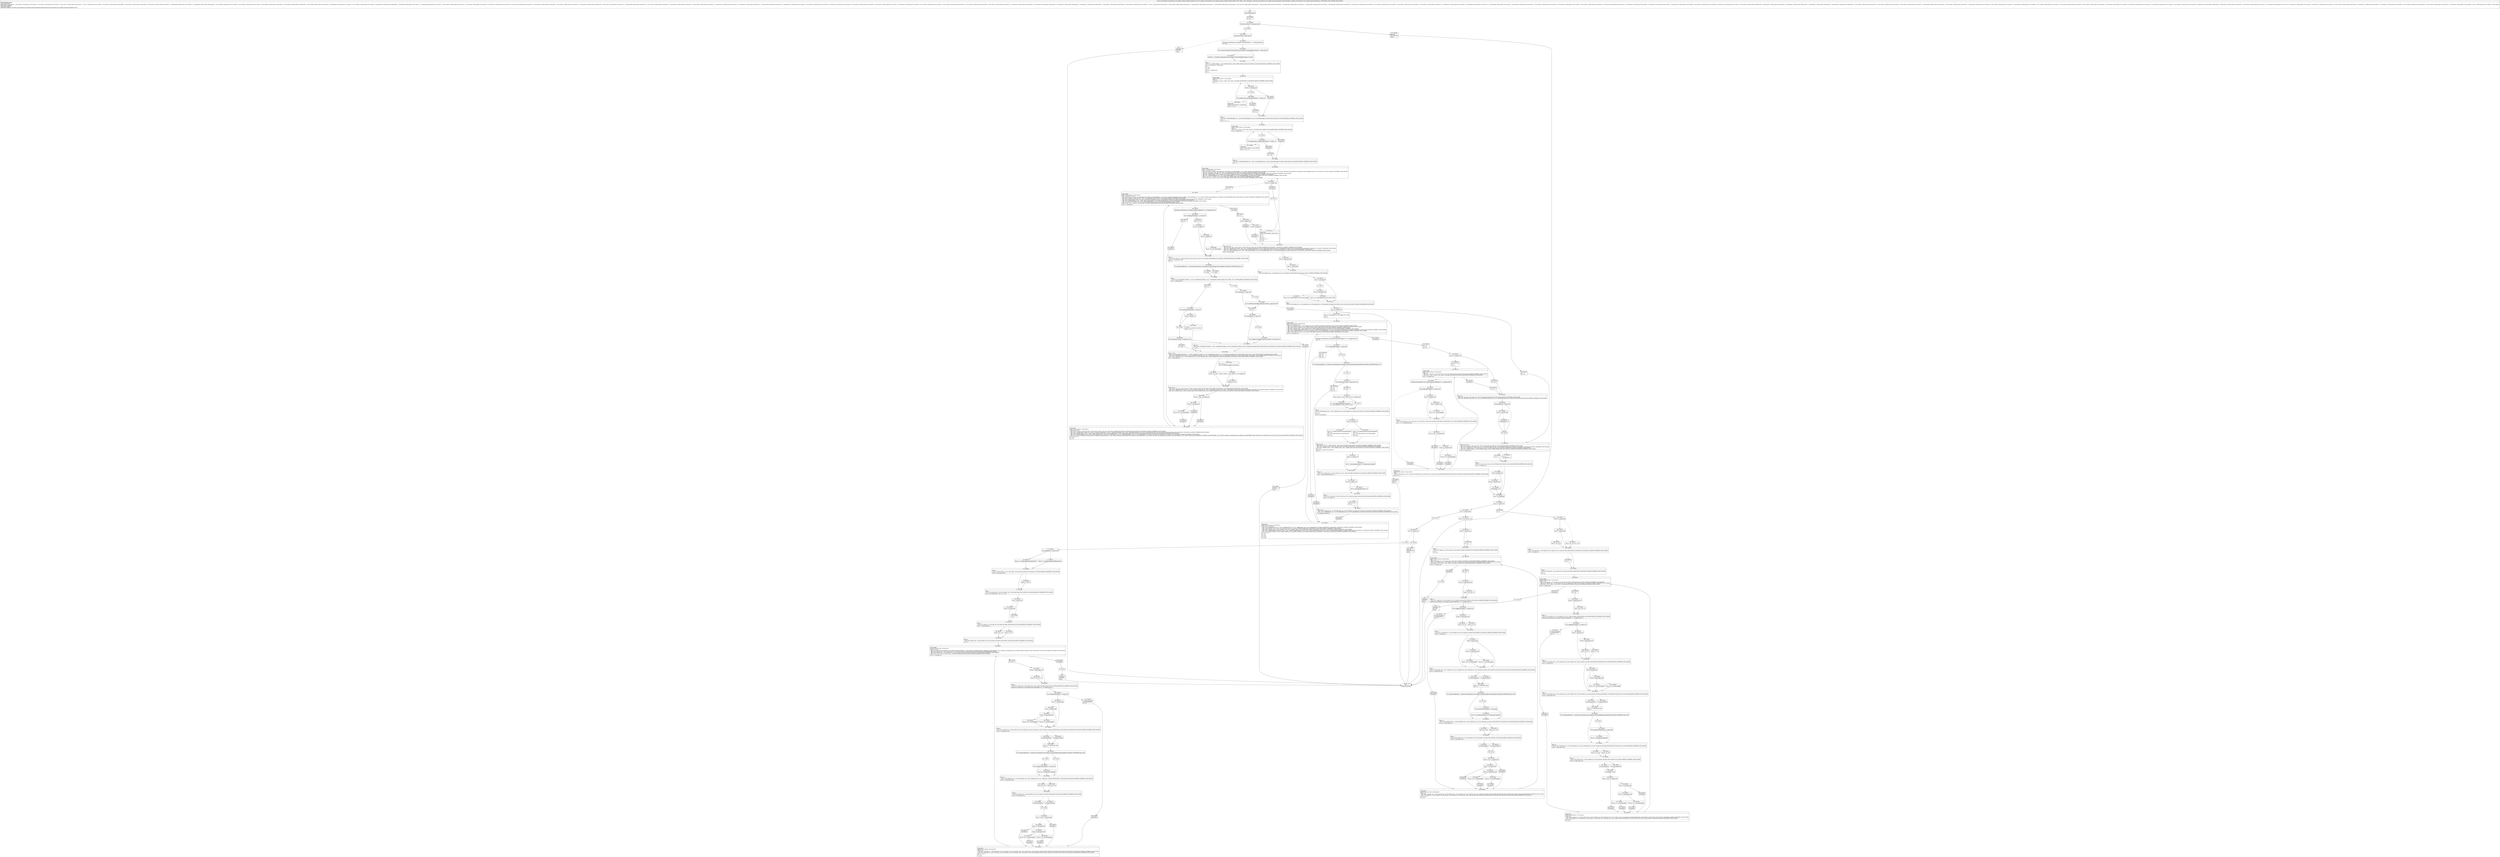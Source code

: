 digraph "CFG forandroidx.constraintlayout.core.widgets.analyzer.ChainRun.update(Landroidx\/constraintlayout\/core\/widgets\/analyzer\/Dependency;)V" {
Node_334 [shape=record,label="{334\:\ ?|MTH_ENTER_BLOCK\l}"];
Node_336 [shape=record,label="{336\:\ 0x0000|r0 = r27\l}"];
Node_337 [shape=record,label="{337\:\ 0x0006|if (r0.start.resolved == false) goto L328\l}"];
Node_338 [shape=record,label="{338\:\ 0x0008}"];
Node_339 [shape=record,label="{339\:\ 0x000c|if (r0.end.resolved != false) goto L5\l}"];
Node_341 [shape=record,label="{341\:\ 0x0010|androidx.constraintlayout.core.widgets.ConstraintWidget r1 = r0.widget.getParent()\lr2 = false\l}"];
Node_342 [shape=record,label="{342\:\ 0x0019|if ((r1 instanceof androidx.constraintlayout.core.widgets.ConstraintWidgetContainer) == false) goto L8\l}"];
Node_343 [shape=record,label="{343\:\ 0x001b|boolean r2 = ((androidx.constraintlayout.core.widgets.ConstraintWidgetContainer) r1).isRtl()\l}"];
Node_344 [shape=record,label="{344\:\ 0x0022|PHI: r2 \l  PHI: (r2v1 'isInRtl' boolean) = (r2v0 'isInRtl' boolean), (r2v56 'isInRtl' boolean) binds: [B:342:0x0019, B:343:0x001b] A[DONT_GENERATE, DONT_INLINE]\l|int r3 = r0.end.value \- r0.start.value\lr4 = 0\lr5 = 0\lr6 = 0.0f\lr7 = 0\lint r8 = r0.widgets.size()\lr9 = \-1\lr10 = 0\l}"];
Node_345 [shape=record,label="{345\:\ 0x0037|LOOP_START\lLOOP:0: B:345:0x0037\-\>B:349:0x004c\lPHI: r10 \l  PHI: (r10v1 'i' int) = (r10v0 'i' int), (r10v5 'i' int) binds: [B:344:0x0022, B:349:0x004c] A[DONT_GENERATE, DONT_INLINE]\l|r11 = 8\l}"];
Node_346 [shape=record,label="{346\:\ 0x0039|if (r10 \>= r8) goto L326\l}"];
Node_347 [shape=record,label="{347\:\ 0x003b}"];
Node_348 [shape=record,label="{348\:\ 0x0049|if (r0.widgets.get(r10).widget.getVisibility() != 8) goto L14\l}"];
Node_349 [shape=record,label="{349\:\ 0x004c|LOOP_END\lLOOP:0: B:345:0x0037\-\>B:349:0x004c\l|int r10 = r10 + 1\l}"];
Node_623 [shape=record,label="{623\:\ 0x004f|SYNTHETIC\l}"];
Node_350 [shape=record,label="{350\:\ 0x004f|r9 = r10\l}"];
Node_351 [shape=record,label="{351\:\ 0x0050|PHI: r9 \l  PHI: (r9v1 'firstVisibleWidget' int) = (r9v0 'firstVisibleWidget' int), (r9v2 'firstVisibleWidget' int) binds: [B:624:0x0050, B:350:0x004f] A[DONT_GENERATE, DONT_INLINE]\l|r10 = \-1\lint r12 = r8 + (\-1)\l}"];
Node_352 [shape=record,label="{352\:\ 0x0053|LOOP_START\lLOOP:1: B:352:0x0053\-\>B:355:0x0066\lPHI: r12 \l  PHI: (r12v1 'i' int) = (r12v0 'i' int), (r12v14 'i' int) binds: [B:351:0x0050, B:355:0x0066] A[DONT_GENERATE, DONT_INLINE]\l|if (r12 \< 0) goto L325\l}"];
Node_353 [shape=record,label="{353\:\ 0x0055}"];
Node_354 [shape=record,label="{354\:\ 0x0063|if (r0.widgets.get(r12).widget.getVisibility() != 8) goto L21\l}"];
Node_355 [shape=record,label="{355\:\ 0x0066|LOOP_END\lLOOP:1: B:352:0x0053\-\>B:355:0x0066\l|int r12 = r12 + (\-1)\l}"];
Node_626 [shape=record,label="{626\:\ 0x0069|SYNTHETIC\l}"];
Node_356 [shape=record,label="{356\:\ 0x0069|r10 = r12\l}"];
Node_357 [shape=record,label="{357\:\ 0x006a|PHI: r10 \l  PHI: (r10v3 'lastVisibleWidget' int) = (r10v2 'lastVisibleWidget' int), (r10v4 'lastVisibleWidget' int) binds: [B:625:0x006a, B:356:0x0069] A[DONT_GENERATE, DONT_INLINE]\l|r12 = 0\l}"];
Node_358 [shape=record,label="{358\:\ 0x006b|LOOP_START\lLOOP:2: B:358:0x006b\-\>B:407:0x0113\lPHI: r1 r4 r5 r6 r7 r11 r12 \l  PHI: (r1v6 'parent' androidx.constraintlayout.core.widgets.ConstraintWidget) = (r1v5 'parent' androidx.constraintlayout.core.widgets.ConstraintWidget), (r1v99 'parent' androidx.constraintlayout.core.widgets.ConstraintWidget) binds: [B:357:0x006a, B:407:0x0113] A[DONT_GENERATE, DONT_INLINE]\l  PHI: (r4v3 'size' int) = (r4v2 'size' int), (r4v27 'size' int) binds: [B:357:0x006a, B:407:0x0113] A[DONT_GENERATE, DONT_INLINE]\l  PHI: (r5v1 'numMatchConstraints' int) = (r5v0 'numMatchConstraints' int), (r5v7 'numMatchConstraints' int) binds: [B:357:0x006a, B:407:0x0113] A[DONT_GENERATE, DONT_INLINE]\l  PHI: (r6v1 'weights' float) = (r6v0 'weights' float), (r6v41 'weights' float) binds: [B:357:0x006a, B:407:0x0113] A[DONT_GENERATE, DONT_INLINE]\l  PHI: (r7v1 'numVisibleWidgets' int) = (r7v0 'numVisibleWidgets' int), (r7v4 'numVisibleWidgets' int) binds: [B:357:0x006a, B:407:0x0113] A[DONT_GENERATE, DONT_INLINE]\l  PHI: (r11v1 int) = (r11v0 int), (r11v33 int) binds: [B:357:0x006a, B:407:0x0113] A[DONT_GENERATE, DONT_INLINE]\l  PHI: (r12v3 'j' int) = (r12v2 'j' int), (r12v13 'j' int) binds: [B:357:0x006a, B:407:0x0113] A[DONT_GENERATE, DONT_INLINE]\l}"];
Node_359 [shape=record,label="{359\:\ 0x006c|if (r12 \>= 2) goto L323\l}"];
Node_360 [shape=record,label="{360\:\ 0x006e|r15 = 0\l}"];
Node_361 [shape=record,label="{361\:\ 0x0072|LOOP_START\lLOOP:3: B:361:0x0072\-\>B:402:0x0104\lPHI: r1 r4 r5 r6 r7 r11 r15 \l  PHI: (r1v98 'parent' androidx.constraintlayout.core.widgets.ConstraintWidget) = (r1v6 'parent' androidx.constraintlayout.core.widgets.ConstraintWidget), (r1v122 'parent' androidx.constraintlayout.core.widgets.ConstraintWidget) binds: [B:360:0x006e, B:402:0x0104] A[DONT_GENERATE, DONT_INLINE]\l  PHI: (r4v26 'size' int) = (r4v3 'size' int), (r4v33 'size' int) binds: [B:360:0x006e, B:402:0x0104] A[DONT_GENERATE, DONT_INLINE]\l  PHI: (r5v6 'numMatchConstraints' int) = (r5v1 'numMatchConstraints' int), (r5v12 'numMatchConstraints' int) binds: [B:360:0x006e, B:402:0x0104] A[DONT_GENERATE, DONT_INLINE]\l  PHI: (r6v40 'weights' float) = (r6v1 'weights' float), (r6v44 'weights' float) binds: [B:360:0x006e, B:402:0x0104] A[DONT_GENERATE, DONT_INLINE]\l  PHI: (r7v3 'numVisibleWidgets' int) = (r7v1 'numVisibleWidgets' int), (r7v6 'numVisibleWidgets' int) binds: [B:360:0x006e, B:402:0x0104] A[DONT_GENERATE, DONT_INLINE]\l  PHI: (r11v32 int) = (r11v1 int), (r11v46 int) binds: [B:360:0x006e, B:402:0x0104] A[DONT_GENERATE, DONT_INLINE]\l  PHI: (r15v25 'i' int) = (r15v24 'i' int), (r15v26 'i' int) binds: [B:360:0x006e, B:402:0x0104] A[DONT_GENERATE, DONT_INLINE]\l|if (r15 \>= r8) goto L75\l}"];
Node_362 [shape=record,label="{362\:\ 0x0074|androidx.constraintlayout.core.widgets.analyzer.WidgetRun r13 = r0.widgets.get(r15)\l}"];
Node_363 [shape=record,label="{363\:\ 0x0082|if (r13.widget.getVisibility() != r11) goto L33\l}"];
Node_364 [shape=record,label="{364\:\ 0x0084|r19 = r1\l}"];
Node_634 [shape=record,label="{634\:\ 0x0104|SYNTHETIC\l}"];
Node_402 [shape=record,label="{402\:\ 0x0104|LOOP_END\lLOOP:3: B:361:0x0072\-\>B:402:0x0104\lPHI: r4 r5 r6 r7 r19 \l  PHI: (r4v33 'size' int) = (r4v30 'size' int), (r4v30 'size' int), (r4v31 'size' int), (r4v26 'size' int) binds: [B:635:0x0104, B:636:0x0104, B:633:0x0104, B:634:0x0104] A[DONT_GENERATE, DONT_INLINE]\l  PHI: (r5v12 'numMatchConstraints' int) = (r5v10 'numMatchConstraints' int), (r5v10 'numMatchConstraints' int), (r5v10 'numMatchConstraints' int), (r5v6 'numMatchConstraints' int) binds: [B:635:0x0104, B:636:0x0104, B:633:0x0104, B:634:0x0104] A[DONT_GENERATE, DONT_INLINE]\l  PHI: (r6v44 'weights' float) = (r6v42 'weights' float), (r6v42 'weights' float), (r6v42 'weights' float), (r6v40 'weights' float) binds: [B:635:0x0104, B:636:0x0104, B:633:0x0104, B:634:0x0104] A[DONT_GENERATE, DONT_INLINE]\l  PHI: (r7v6 'numVisibleWidgets' int) = (r7v5 'numVisibleWidgets' int), (r7v5 'numVisibleWidgets' int), (r7v5 'numVisibleWidgets' int), (r7v3 'numVisibleWidgets' int) binds: [B:635:0x0104, B:636:0x0104, B:633:0x0104, B:634:0x0104] A[DONT_GENERATE, DONT_INLINE]\l  PHI: (r19v3 'parent' androidx.constraintlayout.core.widgets.ConstraintWidget) = (r19v2 'parent' androidx.constraintlayout.core.widgets.ConstraintWidget), (r19v2 'parent' androidx.constraintlayout.core.widgets.ConstraintWidget), (r19v2 'parent' androidx.constraintlayout.core.widgets.ConstraintWidget), (r19v4 'parent' androidx.constraintlayout.core.widgets.ConstraintWidget) binds: [B:635:0x0104, B:636:0x0104, B:633:0x0104, B:634:0x0104] A[DONT_GENERATE, DONT_INLINE]\l|int r15 = r15 + 1\lr1 = r19\lr11 = 8\l}"];
Node_365 [shape=record,label="{365\:\ 0x0088|int r7 = r7 + 1\l}"];
Node_366 [shape=record,label="{366\:\ 0x008a|if (r15 \<= 0) goto L37\l}"];
Node_367 [shape=record,label="{367\:\ 0x008c|if (r15 \< r9) goto L37\l}"];
Node_368 [shape=record,label="{368\:\ 0x008e|int r4 = r4 + r13.start.margin\l}"];
Node_369 [shape=record,label="{369\:\ 0x0093|PHI: r4 \l  PHI: (r4v28 'size' int) = (r4v26 'size' int), (r4v26 'size' int), (r4v32 'size' int) binds: [B:366:0x008a, B:367:0x008c, B:368:0x008e] A[DONT_GENERATE, DONT_INLINE]\l|int r14 = r13.dimension.value\lr19 = r1\l}"];
Node_370 [shape=record,label="{370\:\ 0x009d|if (r13.dimensionBehavior == androidx.constraintlayout.core.widgets.ConstraintWidget.DimensionBehaviour.MATCH_CONSTRAINT) goto L74\l}"];
Node_371 [shape=record,label="{371\:\ 0x009f|r1 = true\l}"];
Node_373 [shape=record,label="{373\:\ 0x00a2|PHI: r1 \l  PHI: (r1v102 'treatAsFixed' boolean) = (r1v101 'treatAsFixed' boolean), (r1v121 'treatAsFixed' boolean) binds: [B:372:0x00a1, B:371:0x009f] A[DONT_GENERATE, DONT_INLINE]\l|if (r1 == false) goto L67\l}"];
Node_374 [shape=record,label="{374\:\ 0x00a4}"];
Node_375 [shape=record,label="{375\:\ 0x00a6|if (r0.orientation != 0) goto L48\l}"];
Node_376 [shape=record,label="{376\:\ 0x00a8}"];
Node_377 [shape=record,label="{377\:\ 0x00b0|if (r13.widget.horizontalRun.dimension.resolved != false) goto L48\l}"];
Node_631 [shape=record,label="{631\:\ 0x00b2|SYNTHETIC\l}"];
Node_378 [shape=record,label="{378\:\ 0x00b2|RETURN\l|return\l}"];
Node_335 [shape=record,label="{335\:\ ?|MTH_EXIT_BLOCK\l}"];
Node_379 [shape=record,label="{379\:\ 0x00b3|r20 = r1\l}"];
Node_380 [shape=record,label="{380\:\ 0x00b8|if (r0.orientation != 1) goto L54\l}"];
Node_381 [shape=record,label="{381\:\ 0x00ba}"];
Node_382 [shape=record,label="{382\:\ 0x00c2|if (r13.widget.verticalRun.dimension.resolved != false) goto L54\l}"];
Node_627 [shape=record,label="{627\:\ 0x00c4|SYNTHETIC\l}"];
Node_383 [shape=record,label="{383\:\ 0x00c4|RETURN\l|return\l}"];
Node_391 [shape=record,label="{391\:\ 0x00de|PHI: r20 \l  PHI: (r20v4 'treatAsFixed' boolean) = (r20v1 'treatAsFixed' boolean), (r20v5 'treatAsFixed' boolean), (r20v5 'treatAsFixed' boolean) binds: [B:389:0x00da, B:380:0x00b8, B:382:0x00c2] A[DONT_GENERATE, DONT_INLINE]\l|r1 = r20\l}"];
Node_392 [shape=record,label="{392\:\ 0x00e0|PHI: r1 r5 r14 \l  PHI: (r1v108 'treatAsFixed' boolean) = (r1v106 'treatAsFixed' boolean), (r1v107 'treatAsFixed' boolean), (r1v115 'treatAsFixed' boolean) binds: [B:390:0x00dc, B:387:0x00ce, B:391:0x00de] A[DONT_GENERATE, DONT_INLINE]\l  PHI: (r5v9 'numMatchConstraints' int) = (r5v6 'numMatchConstraints' int), (r5v8 'numMatchConstraints' int), (r5v6 'numMatchConstraints' int) binds: [B:390:0x00dc, B:387:0x00ce, B:391:0x00de] A[DONT_GENERATE, DONT_INLINE]\l  PHI: (r14v41 'dimension' int) = (r14v39 'dimension' int), (r14v40 'dimension' int), (r14v39 'dimension' int) binds: [B:390:0x00dc, B:387:0x00ce, B:391:0x00de] A[DONT_GENERATE, DONT_INLINE]\l|if (r1 != false) goto L66\l}"];
Node_393 [shape=record,label="{393\:\ 0x00e2|int r5 = r5 + 1\lr1 = r13.widget.mWeight[r0.orientation]\l}"];
Node_394 [shape=record,label="{394\:\ 0x00f1|if ((r1 \> 0.0f ? 1 : (r1 == 0.0f ? 0 : \-1)) \< 0) goto L59\l}"];
Node_395 [shape=record,label="{395\:\ 0x00f3|float r6 = r6 + r1\l}"];
Node_398 [shape=record,label="{398\:\ 0x00f8|PHI: r4 r5 r6 \l  PHI: (r4v30 'size' int) = (r4v29 'size' int), (r4v28 'size' int), (r4v28 'size' int) binds: [B:397:0x00f5, B:394:0x00f1, B:395:0x00f3] A[DONT_GENERATE, DONT_INLINE]\l  PHI: (r5v10 'numMatchConstraints' int) = (r5v9 'numMatchConstraints' int), (r5v11 'numMatchConstraints' int), (r5v11 'numMatchConstraints' int) binds: [B:397:0x00f5, B:394:0x00f1, B:395:0x00f3] A[DONT_GENERATE, DONT_INLINE]\l  PHI: (r6v42 'weights' float) = (r6v40 'weights' float), (r6v40 'weights' float), (r6v43 'weights' float) binds: [B:397:0x00f5, B:394:0x00f1, B:395:0x00f3] A[DONT_GENERATE, DONT_INLINE]\l}"];
Node_399 [shape=record,label="{399\:\ 0x00fa|if (r15 \>= (r8 + (\-1))) goto L65\l}"];
Node_400 [shape=record,label="{400\:\ 0x00fc|if (r15 \>= r10) goto L64\l}"];
Node_401 [shape=record,label="{401\:\ 0x00fe|int r4 = r4 + (\-r13.end.margin)\l}"];
Node_633 [shape=record,label="{633\:\ 0x0104|SYNTHETIC\l}"];
Node_636 [shape=record,label="{636\:\ 0x0104|SYNTHETIC\l}"];
Node_635 [shape=record,label="{635\:\ 0x0104|SYNTHETIC\l}"];
Node_397 [shape=record,label="{397\:\ 0x00f5|int r4 = r4 + r14\l}"];
Node_384 [shape=record,label="{384\:\ 0x00c5|r20 = r1\l}"];
Node_385 [shape=record,label="{385\:\ 0x00ca|if (r13.matchConstraintsType != 1) goto L71\l}"];
Node_386 [shape=record,label="{386\:\ 0x00cc|if (r12 != 0) goto L71\l}"];
Node_387 [shape=record,label="{387\:\ 0x00ce|r1 = true\lint r14 = r13.dimension.wrapValue\lint r5 = r5 + 1\l}"];
Node_388 [shape=record,label="{388\:\ 0x00d6}"];
Node_389 [shape=record,label="{389\:\ 0x00da|if (r13.dimension.resolved == false) goto L54\l}"];
Node_390 [shape=record,label="{390\:\ 0x00dc|r1 = true\l}"];
Node_372 [shape=record,label="{372\:\ 0x00a1|r1 = false\l}"];
Node_632 [shape=record,label="{632\:\ 0x010c|SYNTHETIC\l}"];
Node_403 [shape=record,label="{403\:\ 0x010c|r19 = r1\l}"];
Node_404 [shape=record,label="{404\:\ 0x010e|if (r4 \< r3) goto L322\l}"];
Node_405 [shape=record,label="{405\:\ 0x0110|if (r5 != 0) goto L79\l}"];
Node_407 [shape=record,label="{407\:\ 0x0113|LOOP_END\lLOOP:2: B:358:0x006b\-\>B:407:0x0113\l|r7 = 0\lr5 = 0\lr4 = 0\lr6 = 0.0f\lint r12 = r12 + 1\lr1 = r19\lr11 = 8\l}"];
Node_629 [shape=record,label="{629\:\ 0x0121|SYNTHETIC\l}"];
Node_409 [shape=record,label="{409\:\ 0x0121|PHI: r4 r5 r6 r7 \l  PHI: (r4v4 'size' int) = (r4v3 'size' int), (r4v26 'size' int), (r4v26 'size' int) binds: [B:408:0x011f, B:628:0x0121, B:629:0x0121] A[DONT_GENERATE, DONT_INLINE]\l  PHI: (r5v2 'numMatchConstraints' int) = (r5v1 'numMatchConstraints' int), (r5v6 'numMatchConstraints' int), (r5v6 'numMatchConstraints' int) binds: [B:408:0x011f, B:628:0x0121, B:629:0x0121] A[DONT_GENERATE, DONT_INLINE]\l  PHI: (r6v2 'weights' float) = (r6v1 'weights' float), (r6v40 'weights' float), (r6v40 'weights' float) binds: [B:408:0x011f, B:628:0x0121, B:629:0x0121] A[DONT_GENERATE, DONT_INLINE]\l  PHI: (r7v2 'numVisibleWidgets' int) = (r7v1 'numVisibleWidgets' int), (r7v3 'numVisibleWidgets' int), (r7v3 'numVisibleWidgets' int) binds: [B:408:0x011f, B:628:0x0121, B:629:0x0121] A[DONT_GENERATE, DONT_INLINE]\l|int r1 = r0.start.value\l}"];
Node_410 [shape=record,label="{410\:\ 0x0125|if (r2 == false) goto L84\l}"];
Node_411 [shape=record,label="{411\:\ 0x0127|int r1 = r0.end.value\l}"];
Node_412 [shape=record,label="{412\:\ 0x012b|PHI: r1 \l  PHI: (r1v9 'position' int) = (r1v8 'position' int), (r1v97 'position' int) binds: [B:410:0x0125, B:411:0x0127] A[DONT_GENERATE, DONT_INLINE]\l}"];
Node_413 [shape=record,label="{413\:\ 0x012d|if (r4 \<= r3) goto L90\l}"];
Node_414 [shape=record,label="{414\:\ 0x012f}"];
Node_415 [shape=record,label="{415\:\ 0x0131|if (r2 == false) goto L89\l}"];
Node_416 [shape=record,label="{416\:\ 0x0133|int r1 = r1 + ((int) ((((float) (r4 \- r3)) \/ 2.0f) + 0.5f))\l}"];
Node_417 [shape=record,label="{417\:\ 0x013b|int r1 = r1 \- ((int) ((((float) (r4 \- r3)) \/ 2.0f) + 0.5f))\l}"];
Node_418 [shape=record,label="{418\:\ 0x0142|PHI: r1 \l  PHI: (r1v10 'position' int) = (r1v9 'position' int), (r1v95 'position' int), (r1v96 'position' int) binds: [B:413:0x012d, B:417:0x013b, B:416:0x0133] A[DONT_GENERATE, DONT_INLINE]\l}"];
Node_419 [shape=record,label="{419\:\ 0x0143|if (r5 \<= 0) goto L321\l}"];
Node_420 [shape=record,label="{420\:\ 0x0145|int r12 = (int) ((((float) (r3 \- r4)) \/ ((float) r5)) + 0.5f)\lr13 = 0\lr14 = 0\l}"];
Node_421 [shape=record,label="{421\:\ 0x014e|LOOP_START\lLOOP:4: B:421:0x014e\-\>B:447:0x01f1\lPHI: r1 r2 r4 r6 r12 r13 r14 \l  PHI: (r1v73 'position' int) = (r1v10 'position' int), (r1v94 'position' int) binds: [B:420:0x0145, B:447:0x01f1] A[DONT_GENERATE, DONT_INLINE]\l  PHI: (r2v44 'isInRtl' boolean) = (r2v1 'isInRtl' boolean), (r2v55 'isInRtl' boolean) binds: [B:420:0x0145, B:447:0x01f1] A[DONT_GENERATE, DONT_INLINE]\l  PHI: (r4v6 'size' int) = (r4v4 'size' int), (r4v25 'size' int) binds: [B:420:0x0145, B:447:0x01f1] A[DONT_GENERATE, DONT_INLINE]\l  PHI: (r6v25 'weights' float) = (r6v2 'weights' float), (r6v39 'weights' float) binds: [B:420:0x0145, B:447:0x01f1] A[DONT_GENERATE, DONT_INLINE]\l  PHI: (r12v6 'matchConstraintsDimension' int) = (r12v5 'matchConstraintsDimension' int), (r12v9 'matchConstraintsDimension' int) binds: [B:420:0x0145, B:447:0x01f1] A[DONT_GENERATE, DONT_INLINE]\l  PHI: (r13v16 'appliedLimits' int) = (r13v15 'appliedLimits' int), (r13v19 'appliedLimits' int) binds: [B:420:0x0145, B:447:0x01f1] A[DONT_GENERATE, DONT_INLINE]\l  PHI: (r14v34 'i' int) = (r14v33 'i' int), (r14v35 'i' int) binds: [B:420:0x0145, B:447:0x01f1] A[DONT_GENERATE, DONT_INLINE]\l|if (r14 \>= r8) goto L123\l}"];
Node_422 [shape=record,label="{422\:\ 0x0150|androidx.constraintlayout.core.widgets.analyzer.WidgetRun r15 = r0.widgets.get(r14)\lr21 = r1\l}"];
Node_423 [shape=record,label="{423\:\ 0x0162|if (r15.widget.getVisibility() != 8) goto L99\l}"];
Node_424 [shape=record,label="{424\:\ 0x0164|r25 = r2\lr22 = r4\lr23 = r6\lr24 = r12\l}"];
Node_639 [shape=record,label="{639\:\ 0x01f1|SYNTHETIC\l}"];
Node_447 [shape=record,label="{447\:\ 0x01f1|LOOP_END\lLOOP:4: B:421:0x014e\-\>B:447:0x01f1\lPHI: r13 r22 r23 r24 r25 \l  PHI: (r13v19 'appliedLimits' int) = (r13v16 'appliedLimits' int), (r13v17 'appliedLimits' int), (r13v16 'appliedLimits' int) binds: [B:638:0x01f1, B:640:0x01f1, B:639:0x01f1] A[DONT_GENERATE, DONT_INLINE]\l  PHI: (r22v6 'size' int) = (r22v2 'size' int), (r22v4 'size' int), (r22v7 'size' int) binds: [B:638:0x01f1, B:640:0x01f1, B:639:0x01f1] A[DONT_GENERATE, DONT_INLINE]\l  PHI: (r23v8 'weights' float) = (r23v2 'weights' float), (r23v5 'weights' float), (r23v9 'weights' float) binds: [B:638:0x01f1, B:640:0x01f1, B:639:0x01f1] A[DONT_GENERATE, DONT_INLINE]\l  PHI: (r24v3 'matchConstraintsDimension' int) = (r24v1 'matchConstraintsDimension' int), (r24v2 'matchConstraintsDimension' int), (r24v4 'matchConstraintsDimension' int) binds: [B:638:0x01f1, B:640:0x01f1, B:639:0x01f1] A[DONT_GENERATE, DONT_INLINE]\l  PHI: (r25v5 'isInRtl' boolean) = (r25v3 'isInRtl' boolean), (r25v4 'isInRtl' boolean), (r25v6 'isInRtl' boolean) binds: [B:638:0x01f1, B:640:0x01f1, B:639:0x01f1] A[DONT_GENERATE, DONT_INLINE]\l|int r14 = r14 + 1\lr1 = r21\lr4 = r22\lr6 = r23\lr12 = r24\lr2 = r25\l}"];
Node_425 [shape=record,label="{425\:\ 0x016e}"];
Node_426 [shape=record,label="{426\:\ 0x0172|if (r15.dimensionBehavior != androidx.constraintlayout.core.widgets.ConstraintWidget.DimensionBehaviour.MATCH_CONSTRAINT) goto L121\l}"];
Node_427 [shape=record,label="{427\:\ 0x0174}"];
Node_428 [shape=record,label="{428\:\ 0x0178|if (r15.dimension.resolved != false) goto L121\l}"];
Node_429 [shape=record,label="{429\:\ 0x017a|r1 = r12\l}"];
Node_430 [shape=record,label="{430\:\ 0x017e|if ((r6 \> 0.0f ? 1 : (r6 == 0.0f ? 0 : \-1)) \<= 0) goto L120\l}"];
Node_431 [shape=record,label="{431\:\ 0x0180|r1 = r15.widget.mWeight[r0.orientation]\lr1 = (int) (((((float) (r3 \- r4)) * r1) \/ r6) + 0.5f)\l}"];
Node_433 [shape=record,label="{433\:\ 0x0199|PHI: r1 \l  PHI: (r1v88 'dimension' int) = (r1v87 'dimension' int), (r1v93 'dimension' int) binds: [B:432:0x0197, B:431:0x0180] A[DONT_GENERATE, DONT_INLINE]\l|r11 = r1\lr22 = r4\lint r4 = r0.orientation\l}"];
Node_434 [shape=record,label="{434\:\ 0x019e|if (r4 != 0) goto L119\l}"];
Node_435 [shape=record,label="{435\:\ 0x01a0|int r4 = r15.widget.mMatchConstraintMaxWidth\lr26 = r6\lr6 = r15.widget.mMatchConstraintMinWidth\lr4 = r4\lr23 = r26\l}"];
Node_437 [shape=record,label="{437\:\ 0x01c3|PHI: r4 r6 r23 \l  PHI: (r4v19 'max' int) = (r4v18 'max' int), (r4v24 'max' int) binds: [B:436:0x01b2, B:435:0x01a0] A[DONT_GENERATE, DONT_INLINE]\l  PHI: (r6v37 'min' int) = (r6v36 'min' int), (r6v38 'min' int) binds: [B:436:0x01b2, B:435:0x01a0] A[DONT_GENERATE, DONT_INLINE]\l  PHI: (r23v5 'weights' float) = (r23v4 'weights' float), (r23v7 'weights' float) binds: [B:436:0x01b2, B:435:0x01a0] A[DONT_GENERATE, DONT_INLINE]\l|r24 = r12\lint r12 = r15.matchConstraintsType\lr25 = r2\l}"];
Node_438 [shape=record,label="{438\:\ 0x01ca|if (r12 != 1) goto L112\l}"];
Node_439 [shape=record,label="{439\:\ 0x01cc|int r11 = java.lang.Math.min(r11, r15.dimension.wrapValue)\l}"];
Node_440 [shape=record,label="{440\:\ 0x01d4|PHI: r11 \l  PHI: (r11v19 'value' int) = (r11v18 'value' int), (r11v21 'value' int) binds: [B:438:0x01ca, B:439:0x01cc] A[DONT_GENERATE, DONT_INLINE]\l|int r2 = java.lang.Math.max(r6, r11)\l}"];
Node_441 [shape=record,label="{441\:\ 0x01d8|if (r4 \<= 0) goto L115\l}"];
Node_442 [shape=record,label="{442\:\ 0x01da|int r2 = java.lang.Math.min(r4, r2)\l}"];
Node_443 [shape=record,label="{443\:\ 0x01de|PHI: r2 \l  PHI: (r2v51 'value' int) = (r2v50 'value' int), (r2v52 'value' int) binds: [B:441:0x01d8, B:442:0x01da] A[DONT_GENERATE, DONT_INLINE]\l|if (r2 == r1) goto L117\l}"];
Node_444 [shape=record,label="{444\:\ 0x01e0|int r13 = r13 + 1\lr1 = r2\l}"];
Node_445 [shape=record,label="{445\:\ 0x01e3|PHI: r1 r13 \l  PHI: (r1v89 'dimension' int) = (r1v88 'dimension' int), (r1v90 'dimension' int) binds: [B:443:0x01de, B:444:0x01e0] A[DONT_GENERATE, DONT_INLINE]\l  PHI: (r13v17 'appliedLimits' int) = (r13v16 'appliedLimits' int), (r13v18 'appliedLimits' int) binds: [B:443:0x01de, B:444:0x01e0] A[DONT_GENERATE, DONT_INLINE]\l|r15.dimension.resolve(r1)\l}"];
Node_640 [shape=record,label="{640\:\ 0x01f1|SYNTHETIC\l}"];
Node_436 [shape=record,label="{436\:\ 0x01b2|int r4 = r15.widget.mMatchConstraintMaxHeight\lr26 = r6\lr6 = r15.widget.mMatchConstraintMinHeight\lr4 = r4\lr23 = r26\l}"];
Node_432 [shape=record,label="{432\:\ 0x0197}"];
Node_446 [shape=record,label="{446\:\ 0x01e9|r25 = r2\lr22 = r4\lr23 = r6\lr24 = r12\l}"];
Node_638 [shape=record,label="{638\:\ 0x01f1|SYNTHETIC\l}"];
Node_637 [shape=record,label="{637\:\ 0x0201|SYNTHETIC\l}"];
Node_448 [shape=record,label="{448\:\ 0x0201|r21 = r1\lr25 = r2\lr22 = r4\l}"];
Node_449 [shape=record,label="{449\:\ 0x020b|if (r13 \<= 0) goto L320\l}"];
Node_450 [shape=record,label="{450\:\ 0x020d|int r5 = r5 \- r13\lr1 = 0\lr2 = 0\l}"];
Node_451 [shape=record,label="{451\:\ 0x0210|LOOP_START\lLOOP:5: B:451:0x0210\-\>B:462:0x023f\lPHI: r1 r2 \l  PHI: (r1v77 'size' int) = (r1v76 'size' int), (r1v78 'size' int) binds: [B:450:0x020d, B:462:0x023f] A[DONT_GENERATE, DONT_INLINE]\l  PHI: (r2v47 'i' int) = (r2v46 'i' int), (r2v48 'i' int) binds: [B:450:0x020d, B:462:0x023f] A[DONT_GENERATE, DONT_INLINE]\l|if (r2 \>= r8) goto L142\l}"];
Node_452 [shape=record,label="{452\:\ 0x0212|androidx.constraintlayout.core.widgets.analyzer.WidgetRun r4 = r0.widgets.get(r2)\l}"];
Node_453 [shape=record,label="{453\:\ 0x0222|if (r4.widget.getVisibility() != 8) goto L130\l}"];
Node_455 [shape=record,label="{455\:\ 0x0225|if (r2 \<= 0) goto L133\l}"];
Node_456 [shape=record,label="{456\:\ 0x0227|if (r2 \< r9) goto L133\l}"];
Node_457 [shape=record,label="{457\:\ 0x0229|int r1 = r1 + r4.start.margin\l}"];
Node_458 [shape=record,label="{458\:\ 0x022e|PHI: r1 \l  PHI: (r1v79 'size' int) = (r1v77 'size' int), (r1v77 'size' int), (r1v82 'size' int) binds: [B:455:0x0225, B:456:0x0227, B:457:0x0229] A[DONT_GENERATE, DONT_INLINE]\l|int r1 = r1 + r4.dimension.value\l}"];
Node_459 [shape=record,label="{459\:\ 0x0235|if (r2 \>= (r8 + (\-1))) goto L140\l}"];
Node_460 [shape=record,label="{460\:\ 0x0237|if (r2 \>= r10) goto L139\l}"];
Node_461 [shape=record,label="{461\:\ 0x0239|int r1 = r1 + (\-r4.end.margin)\l}"];
Node_642 [shape=record,label="{642\:\ 0x023f|SYNTHETIC\l}"];
Node_462 [shape=record,label="{462\:\ 0x023f|LOOP_END\lLOOP:5: B:451:0x0210\-\>B:462:0x023f\lPHI: r1 \l  PHI: (r1v78 'size' int) = (r1v77 'size' int), (r1v80 'size' int), (r1v80 'size' int), (r1v81 'size' int) binds: [B:645:0x023f, B:643:0x023f, B:644:0x023f, B:642:0x023f] A[DONT_GENERATE, DONT_INLINE]\l|int r2 = r2 + 1\l}"];
Node_644 [shape=record,label="{644\:\ 0x023f|SYNTHETIC\l}"];
Node_643 [shape=record,label="{643\:\ 0x023f|SYNTHETIC\l}"];
Node_645 [shape=record,label="{645\:\ 0x023f|SYNTHETIC\l}"];
Node_641 [shape=record,label="{641\:\ 0x0242|SYNTHETIC\l}"];
Node_463 [shape=record,label="{463\:\ 0x0242|r4 = r1\l}"];
Node_465 [shape=record,label="{465\:\ 0x0246|PHI: r4 r5 \l  PHI: (r4v8 'size' int) = (r4v7 'size' int), (r4v9 'size' int) binds: [B:464:0x0244, B:463:0x0242] A[DONT_GENERATE, DONT_INLINE]\l  PHI: (r5v4 'numMatchConstraints' int) = (r5v2 'numMatchConstraints' int), (r5v5 'numMatchConstraints' int) binds: [B:464:0x0244, B:463:0x0242] A[DONT_GENERATE, DONT_INLINE]\l}"];
Node_466 [shape=record,label="{466\:\ 0x0249|if (r0.chainStyle != 2) goto L148\l}"];
Node_467 [shape=record,label="{467\:\ 0x024b|if (r13 != 0) goto L148\l}"];
Node_468 [shape=record,label="{468\:\ 0x024d|r0.chainStyle = 0\l}"];
Node_469 [shape=record,label="{469\:\ 0x0250}"];
Node_471 [shape=record,label="{471\:\ 0x025b|PHI: r4 r5 r21 r25 \l  PHI: (r4v5 'size' int) = (r4v4 'size' int), (r4v8 'size' int) binds: [B:470:0x0253, B:469:0x0250] A[DONT_GENERATE, DONT_INLINE]\l  PHI: (r5v3 'numMatchConstraints' int) = (r5v2 'numMatchConstraints' int), (r5v4 'numMatchConstraints' int) binds: [B:470:0x0253, B:469:0x0250] A[DONT_GENERATE, DONT_INLINE]\l  PHI: (r21v1 'position' int) = (r21v0 'position' int), (r21v2 'position' int) binds: [B:470:0x0253, B:469:0x0250] A[DONT_GENERATE, DONT_INLINE]\l  PHI: (r25v1 'isInRtl' boolean) = (r25v0 'isInRtl' boolean), (r25v2 'isInRtl' boolean) binds: [B:470:0x0253, B:469:0x0250] A[DONT_GENERATE, DONT_INLINE]\l|if (r4 \<= r3) goto L319\l}"];
Node_472 [shape=record,label="{472\:\ 0x025d|r1 = 2\lr0.chainStyle = 2\l}"];
Node_474 [shape=record,label="{474\:\ 0x0262|PHI: r1 \l  PHI: (r1v12 int) = (r1v11 int), (r1v72 int) binds: [B:473:0x0261, B:472:0x025d] A[DONT_GENERATE, DONT_INLINE]\l|if (r7 \<= 0) goto L155\l}"];
Node_475 [shape=record,label="{475\:\ 0x0264|if (r5 != 0) goto L155\l}"];
Node_476 [shape=record,label="{476\:\ 0x0266|if (r9 != r10) goto L155\l}"];
Node_477 [shape=record,label="{477\:\ 0x0268|r0.chainStyle = r1\l}"];
Node_478 [shape=record,label="{478\:\ 0x026a|int r1 = r0.chainStyle\l}"];
Node_479 [shape=record,label="{479\:\ 0x026d|if (r1 != 1) goto L210\l}"];
Node_480 [shape=record,label="{480\:\ 0x026f|r1 = 0\l}"];
Node_481 [shape=record,label="{481\:\ 0x0270|if (r7 \<= 1) goto L208\l}"];
Node_482 [shape=record,label="{482\:\ 0x0272|int r1 = (r3 \- r4) \/ (r7 + (\-1))\l}"];
Node_485 [shape=record,label="{485\:\ 0x0280|PHI: r1 \l  PHI: (r1v52 'gap' int) = (r1v50 'gap' int), (r1v51 'gap' int), (r1v71 'gap' int) binds: [B:483:0x0279, B:484:0x027b, B:482:0x0272] A[DONT_GENERATE, DONT_INLINE]\l|if (r5 \<= 0) goto L162\l}"];
Node_486 [shape=record,label="{486\:\ 0x0282|r1 = 0\l}"];
Node_487 [shape=record,label="{487\:\ 0x0283|PHI: r1 \l  PHI: (r1v53 'gap' int) = (r1v52 'gap' int), (r1v70 'gap' int) binds: [B:485:0x0280, B:486:0x0282] A[DONT_GENERATE, DONT_INLINE]\l|r6 = 0\lr2 = r21\l}"];
Node_488 [shape=record,label="{488\:\ 0x0287|LOOP_START\lLOOP:6: B:488:0x0287\-\>B:524:0x0314\lPHI: r1 r2 r6 \l  PHI: (r1v54 'gap' int) = (r1v53 'gap' int), (r1v69 'gap' int) binds: [B:487:0x0283, B:524:0x0314] A[DONT_GENERATE, DONT_INLINE]\l  PHI: (r2v31 'position' int) = (r2v30 'position' int), (r2v43 'position' int) binds: [B:487:0x0283, B:524:0x0314] A[DONT_GENERATE, DONT_INLINE]\l  PHI: (r6v22 'i' int) = (r6v21 'i' int), (r6v23 'i' int) binds: [B:487:0x0283, B:524:0x0314] A[DONT_GENERATE, DONT_INLINE]\l|if (r6 \>= r8) goto L205\l}"];
Node_489 [shape=record,label="{489\:\ 0x0289|r11 = r6\l}"];
Node_490 [shape=record,label="{490\:\ 0x028a|if (r25 == false) goto L167\l}"];
Node_491 [shape=record,label="{491\:\ 0x028c|int r11 = r8 \- (r6 + 1)\l}"];
Node_492 [shape=record,label="{492\:\ 0x0290|PHI: r11 \l  PHI: (r11v10 'index' int) = (r11v9 'index' int), (r11v11 'index' int) binds: [B:490:0x028a, B:491:0x028c] A[DONT_GENERATE, DONT_INLINE]\l|androidx.constraintlayout.core.widgets.analyzer.WidgetRun r13 = r0.widgets.get(r11)\l}"];
Node_493 [shape=record,label="{493\:\ 0x02a0|if (r13.widget.getVisibility() != 8) goto L172\l}"];
Node_494 [shape=record,label="{494\:\ 0x02a2|r13.start.resolve(r2)\lr13.end.resolve(r2)\lr16 = r1\l}"];
Node_648 [shape=record,label="{648\:\ 0x0314|SYNTHETIC\l}"];
Node_524 [shape=record,label="{524\:\ 0x0314|LOOP_END\lLOOP:6: B:488:0x0287\-\>B:524:0x0314\lPHI: r2 r16 \l  PHI: (r2v43 'position' int) = (r2v35 'position' int), (r2v35 'position' int), (r2v36 'position' int), (r2v37 'position' int), (r2v31 'position' int) binds: [B:649:0x0314, B:650:0x0314, B:647:0x0314, B:651:0x0314, B:648:0x0314] A[DONT_GENERATE, DONT_INLINE]\l  PHI: (r16v10 'gap' int) = (r16v9 'gap' int), (r16v9 'gap' int), (r16v9 'gap' int), (r16v9 'gap' int), (r16v11 'gap' int) binds: [B:649:0x0314, B:650:0x0314, B:647:0x0314, B:651:0x0314, B:648:0x0314] A[DONT_GENERATE, DONT_INLINE]\l|int r6 = r6 + 1\lr1 = r16\l}"];
Node_495 [shape=record,label="{495\:\ 0x02b0|if (r6 \<= 0) goto L176\l}"];
Node_496 [shape=record,label="{496\:\ 0x02b2|if (r25 == false) goto L175\l}"];
Node_497 [shape=record,label="{497\:\ 0x02b4|int r2 = r2 \- r1\l}"];
Node_498 [shape=record,label="{498\:\ 0x02b6|int r2 = r2 + r1\l}"];
Node_499 [shape=record,label="{499\:\ 0x02b7|PHI: r2 \l  PHI: (r2v32 'position' int) = (r2v31 'position' int), (r2v41 'position' int), (r2v42 'position' int) binds: [B:495:0x02b0, B:498:0x02b6, B:497:0x02b4] A[DONT_GENERATE, DONT_INLINE]\l|if (r6 \<= 0) goto L181\l}"];
Node_500 [shape=record,label="{500\:\ 0x02b9|if (r6 \< r9) goto L181\l}"];
Node_501 [shape=record,label="{501\:\ 0x02bb|if (r25 == false) goto L180\l}"];
Node_502 [shape=record,label="{502\:\ 0x02bd|int r2 = r2 \- r13.start.margin\l}"];
Node_503 [shape=record,label="{503\:\ 0x02c3|int r2 = r2 + r13.start.margin\l}"];
Node_504 [shape=record,label="{504\:\ 0x02c8|PHI: r2 \l  PHI: (r2v33 'position' int) = (r2v32 'position' int), (r2v32 'position' int), (r2v39 'position' int), (r2v40 'position' int) binds: [B:499:0x02b7, B:500:0x02b9, B:503:0x02c3, B:502:0x02bd] A[DONT_GENERATE, DONT_INLINE]\l|if (r25 == false) goto L204\l}"];
Node_505 [shape=record,label="{505\:\ 0x02ca|r13.end.resolve(r2)\l}"];
Node_507 [shape=record,label="{507\:\ 0x02d5|int r14 = r13.dimension.value\lr16 = r1\l}"];
Node_508 [shape=record,label="{508\:\ 0x02df|if (r13.dimensionBehavior != androidx.constraintlayout.core.widgets.ConstraintWidget.DimensionBehaviour.MATCH_CONSTRAINT) goto L188\l}"];
Node_509 [shape=record,label="{509\:\ 0x02e1}"];
Node_510 [shape=record,label="{510\:\ 0x02e4|if (r13.matchConstraintsType != 1) goto L188\l}"];
Node_511 [shape=record,label="{511\:\ 0x02e6|int r14 = r13.dimension.wrapValue\l}"];
Node_512 [shape=record,label="{512\:\ 0x02ea|PHI: r14 \l  PHI: (r14v23 'dimension' int) = (r14v22 'dimension' int), (r14v22 'dimension' int), (r14v24 'dimension' int) binds: [B:508:0x02df, B:510:0x02e4, B:511:0x02e6] A[DONT_GENERATE, DONT_INLINE]\l|if (r25 == false) goto L203\l}"];
Node_513 [shape=record,label="{513\:\ 0x02ec|int r2 = r2 \- r14\l}"];
Node_515 [shape=record,label="{515\:\ 0x02ef|PHI: r2 \l  PHI: (r2v35 'position' int) = (r2v34 'position' int), (r2v38 'position' int) binds: [B:514:0x02ee, B:513:0x02ec] A[DONT_GENERATE, DONT_INLINE]\l|if (r25 == false) goto L202\l}"];
Node_516 [shape=record,label="{516\:\ 0x02f1|r13.start.resolve(r2)\l}"];
Node_518 [shape=record,label="{518\:\ 0x02fc|r13.resolved = true\l}"];
Node_519 [shape=record,label="{519\:\ 0x0301|if (r6 \>= (r8 + (\-1))) goto L201\l}"];
Node_520 [shape=record,label="{520\:\ 0x0303|if (r6 \>= r10) goto L200\l}"];
Node_521 [shape=record,label="{521\:\ 0x0305|if (r25 == false) goto L198\l}"];
Node_522 [shape=record,label="{522\:\ 0x0307|int r2 = r2 \- (\-r13.end.margin)\l}"];
Node_651 [shape=record,label="{651\:\ 0x0314|SYNTHETIC\l}"];
Node_523 [shape=record,label="{523\:\ 0x030e|int r2 = r2 + (\-r13.end.margin)\l}"];
Node_647 [shape=record,label="{647\:\ 0x0314|SYNTHETIC\l}"];
Node_650 [shape=record,label="{650\:\ 0x0314|SYNTHETIC\l}"];
Node_649 [shape=record,label="{649\:\ 0x0314|SYNTHETIC\l}"];
Node_517 [shape=record,label="{517\:\ 0x02f7|r13.end.resolve(r2)\l}"];
Node_514 [shape=record,label="{514\:\ 0x02ee|int r2 = r2 + r14\l}"];
Node_506 [shape=record,label="{506\:\ 0x02d0|r13.start.resolve(r2)\l}"];
Node_646 [shape=record,label="{646\:\ 0x031a|SYNTHETIC\l}"];
Node_525 [shape=record,label="{525\:\ 0x031a}"];
Node_664 [shape=record,label="{664\:\ ?|SYNTHETIC\lRETURN\l|return\l}"];
Node_483 [shape=record,label="{483\:\ 0x0279|if (r7 != 1) goto L160\l}"];
Node_484 [shape=record,label="{484\:\ 0x027b|int r1 = (r3 \- r4) \/ 2\l}"];
Node_526 [shape=record,label="{526\:\ 0x031f|if (r1 != 0) goto L259\l}"];
Node_527 [shape=record,label="{527\:\ 0x0321|int r1 = (r3 \- r4) \/ (r7 + 1)\l}"];
Node_528 [shape=record,label="{528\:\ 0x0326|if (r5 \<= 0) goto L214\l}"];
Node_529 [shape=record,label="{529\:\ 0x0328|r1 = 0\l}"];
Node_530 [shape=record,label="{530\:\ 0x0329|PHI: r1 \l  PHI: (r1v32 'gap' int) = (r1v31 'gap' int), (r1v49 'gap' int) binds: [B:528:0x0326, B:529:0x0328] A[DONT_GENERATE, DONT_INLINE]\l|r6 = 0\lr2 = r21\l}"];
Node_531 [shape=record,label="{531\:\ 0x032d|LOOP_START\lLOOP:7: B:531:0x032d\-\>B:566:0x03b8\lPHI: r1 r2 r6 \l  PHI: (r1v33 'gap' int) = (r1v32 'gap' int), (r1v48 'gap' int) binds: [B:530:0x0329, B:566:0x03b8] A[DONT_GENERATE, DONT_INLINE]\l  PHI: (r2v15 'position' int) = (r2v14 'position' int), (r2v27 'position' int) binds: [B:530:0x0329, B:566:0x03b8] A[DONT_GENERATE, DONT_INLINE]\l  PHI: (r6v18 'i' int) = (r6v17 'i' int), (r6v19 'i' int) binds: [B:530:0x0329, B:566:0x03b8] A[DONT_GENERATE, DONT_INLINE]\l|if (r6 \>= r8) goto L256\l}"];
Node_532 [shape=record,label="{532\:\ 0x032f|r11 = r6\l}"];
Node_533 [shape=record,label="{533\:\ 0x0330|if (r25 == false) goto L219\l}"];
Node_534 [shape=record,label="{534\:\ 0x0332|int r11 = r8 \- (r6 + 1)\l}"];
Node_535 [shape=record,label="{535\:\ 0x0336|PHI: r11 \l  PHI: (r11v7 'index' int) = (r11v6 'index' int), (r11v8 'index' int) binds: [B:533:0x0330, B:534:0x0332] A[DONT_GENERATE, DONT_INLINE]\l|androidx.constraintlayout.core.widgets.analyzer.WidgetRun r13 = r0.widgets.get(r11)\l}"];
Node_536 [shape=record,label="{536\:\ 0x0346|if (r13.widget.getVisibility() != 8) goto L224\l}"];
Node_537 [shape=record,label="{537\:\ 0x0348|r13.start.resolve(r2)\lr13.end.resolve(r2)\lr16 = r1\l}"];
Node_654 [shape=record,label="{654\:\ 0x03b8|SYNTHETIC\l}"];
Node_566 [shape=record,label="{566\:\ 0x03b8|LOOP_END\lLOOP:7: B:531:0x032d\-\>B:566:0x03b8\lPHI: r2 r16 \l  PHI: (r2v27 'position' int) = (r2v20 'position' int), (r2v20 'position' int), (r2v21 'position' int), (r2v22 'position' int), (r2v15 'position' int) binds: [B:655:0x03b8, B:656:0x03b8, B:653:0x03b8, B:657:0x03b8, B:654:0x03b8] A[DONT_GENERATE, DONT_INLINE]\l  PHI: (r16v6 'gap' int) = (r16v5 'gap' int), (r16v5 'gap' int), (r16v5 'gap' int), (r16v5 'gap' int), (r16v7 'gap' int) binds: [B:655:0x03b8, B:656:0x03b8, B:653:0x03b8, B:657:0x03b8, B:654:0x03b8] A[DONT_GENERATE, DONT_INLINE]\l|int r6 = r6 + 1\lr1 = r16\l}"];
Node_538 [shape=record,label="{538\:\ 0x0355|if (r25 == false) goto L255\l}"];
Node_539 [shape=record,label="{539\:\ 0x0357|int r2 = r2 \- r1\l}"];
Node_541 [shape=record,label="{541\:\ 0x035a|PHI: r2 \l  PHI: (r2v17 'position' int) = (r2v16 'position' int), (r2v26 'position' int) binds: [B:540:0x0359, B:539:0x0357] A[DONT_GENERATE, DONT_INLINE]\l|if (r6 \<= 0) goto L231\l}"];
Node_542 [shape=record,label="{542\:\ 0x035c|if (r6 \< r9) goto L231\l}"];
Node_543 [shape=record,label="{543\:\ 0x035e|if (r25 == false) goto L230\l}"];
Node_544 [shape=record,label="{544\:\ 0x0360|int r2 = r2 \- r13.start.margin\l}"];
Node_545 [shape=record,label="{545\:\ 0x0366|int r2 = r2 + r13.start.margin\l}"];
Node_546 [shape=record,label="{546\:\ 0x036b|PHI: r2 \l  PHI: (r2v18 'position' int) = (r2v17 'position' int), (r2v17 'position' int), (r2v24 'position' int), (r2v25 'position' int) binds: [B:541:0x035a, B:542:0x035c, B:545:0x0366, B:544:0x0360] A[DONT_GENERATE, DONT_INLINE]\l|if (r25 == false) goto L254\l}"];
Node_547 [shape=record,label="{547\:\ 0x036d|r13.end.resolve(r2)\l}"];
Node_549 [shape=record,label="{549\:\ 0x0378|int r14 = r13.dimension.value\lr16 = r1\l}"];
Node_550 [shape=record,label="{550\:\ 0x0382|if (r13.dimensionBehavior != androidx.constraintlayout.core.widgets.ConstraintWidget.DimensionBehaviour.MATCH_CONSTRAINT) goto L238\l}"];
Node_551 [shape=record,label="{551\:\ 0x0384}"];
Node_552 [shape=record,label="{552\:\ 0x0387|if (r13.matchConstraintsType != 1) goto L238\l}"];
Node_553 [shape=record,label="{553\:\ 0x0389|int r14 = java.lang.Math.min(r14, r13.dimension.wrapValue)\l}"];
Node_554 [shape=record,label="{554\:\ 0x0391|PHI: r14 \l  PHI: (r14v9 'dimension' int) = (r14v8 'dimension' int), (r14v8 'dimension' int), (r14v10 'dimension' int) binds: [B:550:0x0382, B:552:0x0387, B:553:0x0389] A[DONT_GENERATE, DONT_INLINE]\l|if (r25 == false) goto L253\l}"];
Node_555 [shape=record,label="{555\:\ 0x0393|int r2 = r2 \- r14\l}"];
Node_557 [shape=record,label="{557\:\ 0x0396|PHI: r2 \l  PHI: (r2v20 'position' int) = (r2v19 'position' int), (r2v23 'position' int) binds: [B:556:0x0395, B:555:0x0393] A[DONT_GENERATE, DONT_INLINE]\l|if (r25 == false) goto L252\l}"];
Node_558 [shape=record,label="{558\:\ 0x0398|r13.start.resolve(r2)\l}"];
Node_560 [shape=record,label="{560\:\ 0x03a3}"];
Node_561 [shape=record,label="{561\:\ 0x03a5|if (r6 \>= (r8 + (\-1))) goto L251\l}"];
Node_562 [shape=record,label="{562\:\ 0x03a7|if (r6 \>= r10) goto L250\l}"];
Node_563 [shape=record,label="{563\:\ 0x03a9|if (r25 == false) goto L248\l}"];
Node_564 [shape=record,label="{564\:\ 0x03ab|int r2 = r2 \- (\-r13.end.margin)\l}"];
Node_657 [shape=record,label="{657\:\ 0x03b8|SYNTHETIC\l}"];
Node_565 [shape=record,label="{565\:\ 0x03b2|int r2 = r2 + (\-r13.end.margin)\l}"];
Node_653 [shape=record,label="{653\:\ 0x03b8|SYNTHETIC\l}"];
Node_656 [shape=record,label="{656\:\ 0x03b8|SYNTHETIC\l}"];
Node_655 [shape=record,label="{655\:\ 0x03b8|SYNTHETIC\l}"];
Node_559 [shape=record,label="{559\:\ 0x039e|r13.end.resolve(r2)\l}"];
Node_556 [shape=record,label="{556\:\ 0x0395|int r2 = r2 + r14\l}"];
Node_548 [shape=record,label="{548\:\ 0x0373|r13.start.resolve(r2)\l}"];
Node_540 [shape=record,label="{540\:\ 0x0359|int r2 = r2 + r1\l}"];
Node_652 [shape=record,label="{652\:\ 0x03be|SYNTHETIC\l}"];
Node_567 [shape=record,label="{567\:\ 0x03be}"];
Node_665 [shape=record,label="{665\:\ ?|SYNTHETIC\lRETURN\l|return\l}"];
Node_568 [shape=record,label="{568\:\ 0x03c3}"];
Node_569 [shape=record,label="{569\:\ 0x03c4|if (r1 != 2) goto L317\l}"];
Node_570 [shape=record,label="{570\:\ 0x03c6}"];
Node_571 [shape=record,label="{571\:\ 0x03c8|if (r0.orientation != 0) goto L316\l}"];
Node_572 [shape=record,label="{572\:\ 0x03ca|float r1 = r0.widget.getHorizontalBiasPercent()\l}"];
Node_575 [shape=record,label="{575\:\ 0x03d8|PHI: r1 \l  PHI: (r1v18 'bias' float) = (r1v17 'bias' float), (r1v29 'bias' float) binds: [B:573:0x03d1, B:572:0x03ca] A[DONT_GENERATE, DONT_INLINE]\l|if (r25 == false) goto L266\l}"];
Node_576 [shape=record,label="{576\:\ 0x03da|float r1 = 1.0f \- r1\l}"];
Node_577 [shape=record,label="{577\:\ 0x03de|PHI: r1 \l  PHI: (r1v19 'bias' float) = (r1v18 'bias' float), (r1v27 'bias' float) binds: [B:575:0x03d8, B:576:0x03da] A[DONT_GENERATE, DONT_INLINE]\l|int r2 = (int) ((((float) (r3 \- r4)) * r1) + 0.5f)\l}"];
Node_578 [shape=record,label="{578\:\ 0x03e7|if (r2 \< 0) goto L315\l}"];
Node_579 [shape=record,label="{579\:\ 0x03e9|if (r5 \<= 0) goto L269\l}"];
Node_581 [shape=record,label="{581\:\ 0x03ec|PHI: r2 \l  PHI: (r2v10 'gap' int) = (r2v9 'gap' int), (r2v8 'gap' int) binds: [B:580:0x03eb, B:579:0x03e9] A[DONT_GENERATE, DONT_INLINE]\l|if (r25 == false) goto L314\l}"];
Node_582 [shape=record,label="{582\:\ 0x03ee|int r6 = r21 \- r2\l}"];
Node_584 [shape=record,label="{584\:\ 0x03f3|PHI: r6 \l  PHI: (r6v5 'position' int) = (r6v4 'position' int), (r6v16 'position' int) binds: [B:583:0x03f1, B:582:0x03ee] A[DONT_GENERATE, DONT_INLINE]\l|r11 = 0\l}"];
Node_585 [shape=record,label="{585\:\ 0x03f4|LOOP_START\lLOOP:8: B:585:0x03f4\-\>B:618:0x0479\lPHI: r0 r1 r6 r11 \l  PHI: (r0v1 androidx.constraintlayout.core.widgets.analyzer.ChainRun) = (r0v0 androidx.constraintlayout.core.widgets.analyzer.ChainRun), (r0v15 androidx.constraintlayout.core.widgets.analyzer.ChainRun) binds: [B:584:0x03f3, B:618:0x0479] A[DONT_GENERATE, DONT_INLINE]\l  PHI: (r1v20 'bias' float) = (r1v19 'bias' float), (r1v25 'bias' float) binds: [B:584:0x03f3, B:618:0x0479] A[DONT_GENERATE, DONT_INLINE]\l  PHI: (r6v6 'position' int) = (r6v5 'position' int), (r6v15 'position' int) binds: [B:584:0x03f3, B:618:0x0479] A[DONT_GENERATE, DONT_INLINE]\l  PHI: (r11v4 'i' int) = (r11v3 'i' int), (r11v5 'i' int) binds: [B:584:0x03f3, B:618:0x0479] A[DONT_GENERATE, DONT_INLINE]\l|if (r11 \>= r8) goto L311\l}"];
Node_586 [shape=record,label="{586\:\ 0x03f6|r13 = r11\l}"];
Node_587 [shape=record,label="{587\:\ 0x03f7|if (r25 == false) goto L276\l}"];
Node_588 [shape=record,label="{588\:\ 0x03f9|int r13 = r8 \- (r11 + 1)\l}"];
Node_589 [shape=record,label="{589\:\ 0x03fd|PHI: r13 \l  PHI: (r13v1 'index' int) = (r13v0 'index' int), (r13v2 'index' int) binds: [B:587:0x03f7, B:588:0x03f9] A[DONT_GENERATE, DONT_INLINE]\l|androidx.constraintlayout.core.widgets.analyzer.WidgetRun r14 = r0.widgets.get(r13)\l}"];
Node_590 [shape=record,label="{590\:\ 0x040d|if (r14.widget.getVisibility() != 8) goto L281\l}"];
Node_591 [shape=record,label="{591\:\ 0x040f|r14.start.resolve(r6)\lr14.end.resolve(r6)\lr16 = r1\l}"];
Node_660 [shape=record,label="{660\:\ 0x0479|SYNTHETIC\l}"];
Node_618 [shape=record,label="{618\:\ 0x0479|LOOP_END\lLOOP:8: B:585:0x03f4\-\>B:618:0x0479\lPHI: r6 r16 \l  PHI: (r6v15 'position' int) = (r6v9 'position' int), (r6v9 'position' int), (r6v10 'position' int), (r6v11 'position' int), (r6v6 'position' int) binds: [B:661:0x0479, B:662:0x0479, B:659:0x0479, B:663:0x0479, B:660:0x0479] A[DONT_GENERATE, DONT_INLINE]\l  PHI: (r16v2 'bias' float) = (r16v1 'bias' float), (r16v1 'bias' float), (r16v1 'bias' float), (r16v1 'bias' float), (r16v3 'bias' float) binds: [B:661:0x0479, B:662:0x0479, B:659:0x0479, B:663:0x0479, B:660:0x0479] A[DONT_GENERATE, DONT_INLINE]\l|int r11 = r11 + 1\lr0 = r27\lr1 = r16\l}"];
Node_592 [shape=record,label="{592\:\ 0x041d|if (r11 \<= 0) goto L286\l}"];
Node_593 [shape=record,label="{593\:\ 0x041f|if (r11 \< r9) goto L286\l}"];
Node_594 [shape=record,label="{594\:\ 0x0421|if (r25 == false) goto L285\l}"];
Node_595 [shape=record,label="{595\:\ 0x0423|int r6 = r6 \- r14.start.margin\l}"];
Node_596 [shape=record,label="{596\:\ 0x0429|int r6 = r6 + r14.start.margin\l}"];
Node_597 [shape=record,label="{597\:\ 0x042e|PHI: r6 \l  PHI: (r6v7 'position' int) = (r6v6 'position' int), (r6v6 'position' int), (r6v13 'position' int), (r6v14 'position' int) binds: [B:592:0x041d, B:593:0x041f, B:596:0x0429, B:595:0x0423] A[DONT_GENERATE, DONT_INLINE]\l|if (r25 == false) goto L310\l}"];
Node_598 [shape=record,label="{598\:\ 0x0430|r14.end.resolve(r6)\l}"];
Node_600 [shape=record,label="{600\:\ 0x043b|int r15 = r14.dimension.value\lr16 = r1\l}"];
Node_601 [shape=record,label="{601\:\ 0x0445|if (r14.dimensionBehavior != androidx.constraintlayout.core.widgets.ConstraintWidget.DimensionBehaviour.MATCH_CONSTRAINT) goto L309\l}"];
Node_602 [shape=record,label="{602\:\ 0x0447}"];
Node_603 [shape=record,label="{603\:\ 0x044a|if (r14.matchConstraintsType != 1) goto L293\l}"];
Node_604 [shape=record,label="{604\:\ 0x044c|int r15 = r14.dimension.wrapValue\l}"];
Node_606 [shape=record,label="{606\:\ 0x0452|PHI: r15 \l  PHI: (r15v6 'dimension' int) = (r15v5 'dimension' int), (r15v5 'dimension' int), (r15v7 'dimension' int) binds: [B:605:0x0451, B:603:0x044a, B:604:0x044c] A[DONT_GENERATE, DONT_INLINE]\l|if (r25 == false) goto L308\l}"];
Node_607 [shape=record,label="{607\:\ 0x0454|int r6 = r6 \- r15\l}"];
Node_609 [shape=record,label="{609\:\ 0x0457|PHI: r6 \l  PHI: (r6v9 'position' int) = (r6v8 'position' int), (r6v12 'position' int) binds: [B:608:0x0456, B:607:0x0454] A[DONT_GENERATE, DONT_INLINE]\l|if (r25 == false) goto L307\l}"];
Node_610 [shape=record,label="{610\:\ 0x0459|r14.start.resolve(r6)\l}"];
Node_612 [shape=record,label="{612\:\ 0x0464}"];
Node_613 [shape=record,label="{613\:\ 0x0466|if (r11 \>= (r8 + (\-1))) goto L306\l}"];
Node_614 [shape=record,label="{614\:\ 0x0468|if (r11 \>= r10) goto L305\l}"];
Node_615 [shape=record,label="{615\:\ 0x046a|if (r25 == false) goto L303\l}"];
Node_616 [shape=record,label="{616\:\ 0x046c|int r6 = r6 \- (\-r14.end.margin)\l}"];
Node_663 [shape=record,label="{663\:\ 0x0479|SYNTHETIC\l}"];
Node_617 [shape=record,label="{617\:\ 0x0473|int r6 = r6 + (\-r14.end.margin)\l}"];
Node_659 [shape=record,label="{659\:\ 0x0479|SYNTHETIC\l}"];
Node_662 [shape=record,label="{662\:\ 0x0479|SYNTHETIC\l}"];
Node_661 [shape=record,label="{661\:\ 0x0479|SYNTHETIC\l}"];
Node_611 [shape=record,label="{611\:\ 0x045f|r14.end.resolve(r6)\l}"];
Node_608 [shape=record,label="{608\:\ 0x0456|int r6 = r6 + r15\l}"];
Node_605 [shape=record,label="{605\:\ 0x0451}"];
Node_599 [shape=record,label="{599\:\ 0x0436|r14.start.resolve(r6)\l}"];
Node_658 [shape=record,label="{658\:\ 0x0481|SYNTHETIC\l}"];
Node_619 [shape=record,label="{619\:\ 0x0481}"];
Node_666 [shape=record,label="{666\:\ ?|SYNTHETIC\lRETURN\l|return\l}"];
Node_583 [shape=record,label="{583\:\ 0x03f1|int r6 = r21 + r2\l}"];
Node_580 [shape=record,label="{580\:\ 0x03eb|r2 = 0\l}"];
Node_573 [shape=record,label="{573\:\ 0x03d1|float r1 = r0.widget.getVerticalBiasPercent()\l}"];
Node_620 [shape=record,label="{620\:\ 0x0485}"];
Node_621 [shape=record,label="{621\:\ 0x0487|RETURN\lORIG_RETURN\l|return\l}"];
Node_473 [shape=record,label="{473\:\ 0x0261|r1 = 2\l}"];
Node_464 [shape=record,label="{464\:\ 0x0244|r4 = r22\l}"];
Node_470 [shape=record,label="{470\:\ 0x0253|r21 = r1\lr25 = r2\l}"];
Node_628 [shape=record,label="{628\:\ 0x0121|SYNTHETIC\l}"];
Node_630 [shape=record,label="{630\:\ 0x011f|SYNTHETIC\l}"];
Node_408 [shape=record,label="{408\:\ 0x011f}"];
Node_625 [shape=record,label="{625\:\ 0x006a|SYNTHETIC\l}"];
Node_624 [shape=record,label="{624\:\ 0x0050|SYNTHETIC\l}"];
Node_667 [shape=record,label="{667\:\ ?|SYNTHETIC\lRETURN\l|return\l}"];
Node_622 [shape=record,label="{622\:\ 0x0488|RETURN\lORIG_RETURN\l|return\l}"];
MethodNode[shape=record,label="{public void androidx.constraintlayout.core.widgets.analyzer.ChainRun.update((r27v0 'this' androidx.constraintlayout.core.widgets.analyzer.ChainRun A[IMMUTABLE_TYPE, THIS]), (r28v0 'dependency' androidx.constraintlayout.core.widgets.analyzer.Dependency A[D('dependency' androidx.constraintlayout.core.widgets.analyzer.Dependency), IMMUTABLE_TYPE, METHOD_ARGUMENT]))  | INCONSISTENT_CODE\lUSE_LINES_HINTS\lBACK_EDGE: B:349:0x004c \-\> B:345:0x0037, BACK_EDGE: B:355:0x0066 \-\> B:352:0x0053, BACK_EDGE: B:402:0x0104 \-\> B:361:0x0072, CROSS_EDGE: B:383:0x00c4 \-\> B:335:?, CROSS_EDGE: B:401:0x00fe \-\> B:402:0x0104, CROSS_EDGE: B:400:0x00fc \-\> B:402:0x0104, CROSS_EDGE: B:399:0x00fa \-\> B:402:0x0104, CROSS_EDGE: B:394:0x00f1 \-\> B:398:0x00f8, CROSS_EDGE: B:397:0x00f5 \-\> B:398:0x00f8, CROSS_EDGE: B:380:0x00b8 \-\> B:391:0x00de, CROSS_EDGE: B:375:0x00a6 \-\> B:379:0x00b3, CROSS_EDGE: B:387:0x00ce \-\> B:392:0x00e0, CROSS_EDGE: B:390:0x00dc \-\> B:392:0x00e0, CROSS_EDGE: B:389:0x00da \-\> B:391:0x00de, CROSS_EDGE: B:385:0x00ca \-\> B:388:0x00d6, CROSS_EDGE: B:372:0x00a1 \-\> B:373:0x00a2, CROSS_EDGE: B:367:0x008c \-\> B:369:0x0093, CROSS_EDGE: B:366:0x008a \-\> B:369:0x0093, BACK_EDGE: B:407:0x0113 \-\> B:358:0x006b, BACK_EDGE: B:447:0x01f1 \-\> B:421:0x014e, CROSS_EDGE: B:445:0x01e3 \-\> B:447:0x01f1, CROSS_EDGE: B:443:0x01de \-\> B:445:0x01e3, CROSS_EDGE: B:441:0x01d8 \-\> B:443:0x01de, CROSS_EDGE: B:438:0x01ca \-\> B:440:0x01d4, CROSS_EDGE: B:436:0x01b2 \-\> B:437:0x01c3, CROSS_EDGE: B:432:0x0197 \-\> B:433:0x0199, CROSS_EDGE: B:446:0x01e9 \-\> B:447:0x01f1, CROSS_EDGE: B:426:0x0172 \-\> B:446:0x01e9, BACK_EDGE: B:462:0x023f \-\> B:451:0x0210, CROSS_EDGE: B:460:0x0237 \-\> B:462:0x023f, CROSS_EDGE: B:459:0x0235 \-\> B:462:0x023f, CROSS_EDGE: B:456:0x0227 \-\> B:458:0x022e, CROSS_EDGE: B:455:0x0225 \-\> B:458:0x022e, CROSS_EDGE: B:453:0x0222 \-\> B:462:0x023f, BACK_EDGE: B:524:0x0314 \-\> B:488:0x0287, CROSS_EDGE: B:522:0x0307 \-\> B:524:0x0314, CROSS_EDGE: B:523:0x030e \-\> B:524:0x0314, CROSS_EDGE: B:520:0x0303 \-\> B:524:0x0314, CROSS_EDGE: B:519:0x0301 \-\> B:524:0x0314, CROSS_EDGE: B:517:0x02f7 \-\> B:518:0x02fc, CROSS_EDGE: B:514:0x02ee \-\> B:515:0x02ef, CROSS_EDGE: B:510:0x02e4 \-\> B:512:0x02ea, CROSS_EDGE: B:508:0x02df \-\> B:512:0x02ea, CROSS_EDGE: B:506:0x02d0 \-\> B:507:0x02d5, CROSS_EDGE: B:503:0x02c3 \-\> B:504:0x02c8, CROSS_EDGE: B:500:0x02b9 \-\> B:504:0x02c8, CROSS_EDGE: B:499:0x02b7 \-\> B:504:0x02c8, CROSS_EDGE: B:498:0x02b6 \-\> B:499:0x02b7, CROSS_EDGE: B:495:0x02b0 \-\> B:499:0x02b7, CROSS_EDGE: B:490:0x028a \-\> B:492:0x0290, CROSS_EDGE: B:621:0x0487 \-\> B:335:?, CROSS_EDGE: B:485:0x0280 \-\> B:487:0x0283, CROSS_EDGE: B:484:0x027b \-\> B:485:0x0280, CROSS_EDGE: B:483:0x0279 \-\> B:485:0x0280, BACK_EDGE: B:566:0x03b8 \-\> B:531:0x032d, CROSS_EDGE: B:564:0x03ab \-\> B:566:0x03b8, CROSS_EDGE: B:565:0x03b2 \-\> B:566:0x03b8, CROSS_EDGE: B:562:0x03a7 \-\> B:566:0x03b8, CROSS_EDGE: B:561:0x03a5 \-\> B:566:0x03b8, CROSS_EDGE: B:559:0x039e \-\> B:560:0x03a3, CROSS_EDGE: B:556:0x0395 \-\> B:557:0x0396, CROSS_EDGE: B:552:0x0387 \-\> B:554:0x0391, CROSS_EDGE: B:550:0x0382 \-\> B:554:0x0391, CROSS_EDGE: B:548:0x0373 \-\> B:549:0x0378, CROSS_EDGE: B:545:0x0366 \-\> B:546:0x036b, CROSS_EDGE: B:542:0x035c \-\> B:546:0x036b, CROSS_EDGE: B:541:0x035a \-\> B:546:0x036b, CROSS_EDGE: B:540:0x0359 \-\> B:541:0x035a, CROSS_EDGE: B:533:0x0330 \-\> B:535:0x0336, CROSS_EDGE: B:567:0x03be \-\> B:621:0x0487, CROSS_EDGE: B:528:0x0326 \-\> B:530:0x0329, BACK_EDGE: B:618:0x0479 \-\> B:585:0x03f4, CROSS_EDGE: B:616:0x046c \-\> B:618:0x0479, CROSS_EDGE: B:617:0x0473 \-\> B:618:0x0479, CROSS_EDGE: B:614:0x0468 \-\> B:618:0x0479, CROSS_EDGE: B:613:0x0466 \-\> B:618:0x0479, CROSS_EDGE: B:611:0x045f \-\> B:612:0x0464, CROSS_EDGE: B:608:0x0456 \-\> B:609:0x0457, CROSS_EDGE: B:603:0x044a \-\> B:606:0x0452, CROSS_EDGE: B:605:0x0451 \-\> B:606:0x0452, CROSS_EDGE: B:599:0x0436 \-\> B:600:0x043b, CROSS_EDGE: B:596:0x0429 \-\> B:597:0x042e, CROSS_EDGE: B:593:0x041f \-\> B:597:0x042e, CROSS_EDGE: B:592:0x041d \-\> B:597:0x042e, CROSS_EDGE: B:587:0x03f7 \-\> B:589:0x03fd, CROSS_EDGE: B:619:0x0481 \-\> B:621:0x0487, CROSS_EDGE: B:583:0x03f1 \-\> B:584:0x03f3, CROSS_EDGE: B:579:0x03e9 \-\> B:581:0x03ec, CROSS_EDGE: B:578:0x03e7 \-\> B:580:0x03eb, CROSS_EDGE: B:575:0x03d8 \-\> B:577:0x03de, CROSS_EDGE: B:573:0x03d1 \-\> B:575:0x03d8, CROSS_EDGE: B:620:0x0485 \-\> B:621:0x0487, CROSS_EDGE: B:476:0x0266 \-\> B:478:0x026a, CROSS_EDGE: B:475:0x0264 \-\> B:478:0x026a, CROSS_EDGE: B:474:0x0262 \-\> B:478:0x026a, CROSS_EDGE: B:473:0x0261 \-\> B:474:0x0262, CROSS_EDGE: B:467:0x024b \-\> B:469:0x0250, CROSS_EDGE: B:466:0x0249 \-\> B:469:0x0250, CROSS_EDGE: B:464:0x0244 \-\> B:465:0x0246, CROSS_EDGE: B:470:0x0253 \-\> B:471:0x025b, CROSS_EDGE: B:417:0x013b \-\> B:418:0x0142, CROSS_EDGE: B:413:0x012d \-\> B:418:0x0142, CROSS_EDGE: B:410:0x0125 \-\> B:412:0x012b, CROSS_EDGE: B:404:0x010e \-\> B:409:0x0121, CROSS_EDGE: B:408:0x011f \-\> B:409:0x0121, CROSS_EDGE: B:352:0x0053 \-\> B:357:0x006a, CROSS_EDGE: B:346:0x0039 \-\> B:351:0x0050, CROSS_EDGE: B:342:0x0019 \-\> B:344:0x0022, CROSS_EDGE: B:622:0x0488 \-\> B:335:?, CROSS_EDGE: B:337:0x0006 \-\> B:622:0x0488\lINLINE_NOT_NEEDED\lTYPE_VARS: EMPTY\lMETHOD_OVERRIDE: [androidx.constraintlayout.core.widgets.analyzer.Dependency.update(androidx.constraintlayout.core.widgets.analyzer.Dependency):void]\l}"];
MethodNode -> Node_334;Node_334 -> Node_336;
Node_336 -> Node_337;
Node_337 -> Node_338[style=dashed];
Node_337 -> Node_622;
Node_338 -> Node_339;
Node_339 -> Node_341;
Node_339 -> Node_667[style=dashed];
Node_341 -> Node_342;
Node_342 -> Node_343[style=dashed];
Node_342 -> Node_344;
Node_343 -> Node_344;
Node_344 -> Node_345;
Node_345 -> Node_346;
Node_346 -> Node_347[style=dashed];
Node_346 -> Node_624;
Node_347 -> Node_348;
Node_348 -> Node_349[style=dashed];
Node_348 -> Node_623;
Node_349 -> Node_345;
Node_623 -> Node_350;
Node_350 -> Node_351;
Node_351 -> Node_352;
Node_352 -> Node_353[style=dashed];
Node_352 -> Node_625;
Node_353 -> Node_354;
Node_354 -> Node_355[style=dashed];
Node_354 -> Node_626;
Node_355 -> Node_352;
Node_626 -> Node_356;
Node_356 -> Node_357;
Node_357 -> Node_358;
Node_358 -> Node_359;
Node_359 -> Node_360[style=dashed];
Node_359 -> Node_630;
Node_360 -> Node_361;
Node_361 -> Node_362[style=dashed];
Node_361 -> Node_632;
Node_362 -> Node_363;
Node_363 -> Node_364[style=dashed];
Node_363 -> Node_365;
Node_364 -> Node_634;
Node_634 -> Node_402;
Node_402 -> Node_361;
Node_365 -> Node_366;
Node_366 -> Node_367[style=dashed];
Node_366 -> Node_369;
Node_367 -> Node_368[style=dashed];
Node_367 -> Node_369;
Node_368 -> Node_369;
Node_369 -> Node_370;
Node_370 -> Node_371[style=dashed];
Node_370 -> Node_372;
Node_371 -> Node_373;
Node_373 -> Node_374[style=dashed];
Node_373 -> Node_384;
Node_374 -> Node_375;
Node_375 -> Node_376[style=dashed];
Node_375 -> Node_379;
Node_376 -> Node_377;
Node_377 -> Node_379;
Node_377 -> Node_631[style=dashed];
Node_631 -> Node_378;
Node_378 -> Node_335;
Node_379 -> Node_380;
Node_380 -> Node_381[style=dashed];
Node_380 -> Node_391;
Node_381 -> Node_382;
Node_382 -> Node_391;
Node_382 -> Node_627[style=dashed];
Node_627 -> Node_383;
Node_383 -> Node_335;
Node_391 -> Node_392;
Node_392 -> Node_393[style=dashed];
Node_392 -> Node_397;
Node_393 -> Node_394;
Node_394 -> Node_395[style=dashed];
Node_394 -> Node_398;
Node_395 -> Node_398;
Node_398 -> Node_399;
Node_399 -> Node_400[style=dashed];
Node_399 -> Node_635;
Node_400 -> Node_401[style=dashed];
Node_400 -> Node_636;
Node_401 -> Node_633;
Node_633 -> Node_402;
Node_636 -> Node_402;
Node_635 -> Node_402;
Node_397 -> Node_398;
Node_384 -> Node_385;
Node_385 -> Node_386[style=dashed];
Node_385 -> Node_388;
Node_386 -> Node_387[style=dashed];
Node_386 -> Node_388;
Node_387 -> Node_392;
Node_388 -> Node_389;
Node_389 -> Node_390[style=dashed];
Node_389 -> Node_391;
Node_390 -> Node_392;
Node_372 -> Node_373;
Node_632 -> Node_403;
Node_403 -> Node_404;
Node_404 -> Node_405[style=dashed];
Node_404 -> Node_628;
Node_405 -> Node_407;
Node_405 -> Node_629[style=dashed];
Node_407 -> Node_358;
Node_629 -> Node_409;
Node_409 -> Node_410;
Node_410 -> Node_411[style=dashed];
Node_410 -> Node_412;
Node_411 -> Node_412;
Node_412 -> Node_413;
Node_413 -> Node_414[style=dashed];
Node_413 -> Node_418;
Node_414 -> Node_415;
Node_415 -> Node_416[style=dashed];
Node_415 -> Node_417;
Node_416 -> Node_418;
Node_417 -> Node_418;
Node_418 -> Node_419;
Node_419 -> Node_420[style=dashed];
Node_419 -> Node_470;
Node_420 -> Node_421;
Node_421 -> Node_422[style=dashed];
Node_421 -> Node_637;
Node_422 -> Node_423;
Node_423 -> Node_424[style=dashed];
Node_423 -> Node_425;
Node_424 -> Node_639;
Node_639 -> Node_447;
Node_447 -> Node_421;
Node_425 -> Node_426;
Node_426 -> Node_427[style=dashed];
Node_426 -> Node_446;
Node_427 -> Node_428;
Node_428 -> Node_429[style=dashed];
Node_428 -> Node_446;
Node_429 -> Node_430;
Node_430 -> Node_431[style=dashed];
Node_430 -> Node_432;
Node_431 -> Node_433;
Node_433 -> Node_434;
Node_434 -> Node_435[style=dashed];
Node_434 -> Node_436;
Node_435 -> Node_437;
Node_437 -> Node_438;
Node_438 -> Node_439[style=dashed];
Node_438 -> Node_440;
Node_439 -> Node_440;
Node_440 -> Node_441;
Node_441 -> Node_442[style=dashed];
Node_441 -> Node_443;
Node_442 -> Node_443;
Node_443 -> Node_444[style=dashed];
Node_443 -> Node_445;
Node_444 -> Node_445;
Node_445 -> Node_640;
Node_640 -> Node_447;
Node_436 -> Node_437;
Node_432 -> Node_433;
Node_446 -> Node_638;
Node_638 -> Node_447;
Node_637 -> Node_448;
Node_448 -> Node_449;
Node_449 -> Node_450[style=dashed];
Node_449 -> Node_464;
Node_450 -> Node_451;
Node_451 -> Node_452[style=dashed];
Node_451 -> Node_641;
Node_452 -> Node_453;
Node_453 -> Node_455;
Node_453 -> Node_645[style=dashed];
Node_455 -> Node_456[style=dashed];
Node_455 -> Node_458;
Node_456 -> Node_457[style=dashed];
Node_456 -> Node_458;
Node_457 -> Node_458;
Node_458 -> Node_459;
Node_459 -> Node_460[style=dashed];
Node_459 -> Node_643;
Node_460 -> Node_461[style=dashed];
Node_460 -> Node_644;
Node_461 -> Node_642;
Node_642 -> Node_462;
Node_462 -> Node_451;
Node_644 -> Node_462;
Node_643 -> Node_462;
Node_645 -> Node_462;
Node_641 -> Node_463;
Node_463 -> Node_465;
Node_465 -> Node_466;
Node_466 -> Node_467[style=dashed];
Node_466 -> Node_469;
Node_467 -> Node_468[style=dashed];
Node_467 -> Node_469;
Node_468 -> Node_469;
Node_469 -> Node_471;
Node_471 -> Node_472[style=dashed];
Node_471 -> Node_473;
Node_472 -> Node_474;
Node_474 -> Node_475[style=dashed];
Node_474 -> Node_478;
Node_475 -> Node_476[style=dashed];
Node_475 -> Node_478;
Node_476 -> Node_477[style=dashed];
Node_476 -> Node_478;
Node_477 -> Node_478;
Node_478 -> Node_479;
Node_479 -> Node_480[style=dashed];
Node_479 -> Node_526;
Node_480 -> Node_481;
Node_481 -> Node_482[style=dashed];
Node_481 -> Node_483;
Node_482 -> Node_485;
Node_485 -> Node_486[style=dashed];
Node_485 -> Node_487;
Node_486 -> Node_487;
Node_487 -> Node_488;
Node_488 -> Node_489[style=dashed];
Node_488 -> Node_646;
Node_489 -> Node_490;
Node_490 -> Node_491[style=dashed];
Node_490 -> Node_492;
Node_491 -> Node_492;
Node_492 -> Node_493;
Node_493 -> Node_494[style=dashed];
Node_493 -> Node_495;
Node_494 -> Node_648;
Node_648 -> Node_524;
Node_524 -> Node_488;
Node_495 -> Node_496[style=dashed];
Node_495 -> Node_499;
Node_496 -> Node_497[style=dashed];
Node_496 -> Node_498;
Node_497 -> Node_499;
Node_498 -> Node_499;
Node_499 -> Node_500[style=dashed];
Node_499 -> Node_504;
Node_500 -> Node_501[style=dashed];
Node_500 -> Node_504;
Node_501 -> Node_502[style=dashed];
Node_501 -> Node_503;
Node_502 -> Node_504;
Node_503 -> Node_504;
Node_504 -> Node_505[style=dashed];
Node_504 -> Node_506;
Node_505 -> Node_507;
Node_507 -> Node_508;
Node_508 -> Node_509[style=dashed];
Node_508 -> Node_512;
Node_509 -> Node_510;
Node_510 -> Node_511[style=dashed];
Node_510 -> Node_512;
Node_511 -> Node_512;
Node_512 -> Node_513[style=dashed];
Node_512 -> Node_514;
Node_513 -> Node_515;
Node_515 -> Node_516[style=dashed];
Node_515 -> Node_517;
Node_516 -> Node_518;
Node_518 -> Node_519;
Node_519 -> Node_520[style=dashed];
Node_519 -> Node_649;
Node_520 -> Node_521[style=dashed];
Node_520 -> Node_650;
Node_521 -> Node_522[style=dashed];
Node_521 -> Node_523;
Node_522 -> Node_651;
Node_651 -> Node_524;
Node_523 -> Node_647;
Node_647 -> Node_524;
Node_650 -> Node_524;
Node_649 -> Node_524;
Node_517 -> Node_518;
Node_514 -> Node_515;
Node_506 -> Node_507;
Node_646 -> Node_525;
Node_525 -> Node_664;
Node_664 -> Node_335;
Node_483 -> Node_484[style=dashed];
Node_483 -> Node_485;
Node_484 -> Node_485;
Node_526 -> Node_527[style=dashed];
Node_526 -> Node_568;
Node_527 -> Node_528;
Node_528 -> Node_529[style=dashed];
Node_528 -> Node_530;
Node_529 -> Node_530;
Node_530 -> Node_531;
Node_531 -> Node_532[style=dashed];
Node_531 -> Node_652;
Node_532 -> Node_533;
Node_533 -> Node_534[style=dashed];
Node_533 -> Node_535;
Node_534 -> Node_535;
Node_535 -> Node_536;
Node_536 -> Node_537[style=dashed];
Node_536 -> Node_538;
Node_537 -> Node_654;
Node_654 -> Node_566;
Node_566 -> Node_531;
Node_538 -> Node_539[style=dashed];
Node_538 -> Node_540;
Node_539 -> Node_541;
Node_541 -> Node_542[style=dashed];
Node_541 -> Node_546;
Node_542 -> Node_543[style=dashed];
Node_542 -> Node_546;
Node_543 -> Node_544[style=dashed];
Node_543 -> Node_545;
Node_544 -> Node_546;
Node_545 -> Node_546;
Node_546 -> Node_547[style=dashed];
Node_546 -> Node_548;
Node_547 -> Node_549;
Node_549 -> Node_550;
Node_550 -> Node_551[style=dashed];
Node_550 -> Node_554;
Node_551 -> Node_552;
Node_552 -> Node_553[style=dashed];
Node_552 -> Node_554;
Node_553 -> Node_554;
Node_554 -> Node_555[style=dashed];
Node_554 -> Node_556;
Node_555 -> Node_557;
Node_557 -> Node_558[style=dashed];
Node_557 -> Node_559;
Node_558 -> Node_560;
Node_560 -> Node_561;
Node_561 -> Node_562[style=dashed];
Node_561 -> Node_655;
Node_562 -> Node_563[style=dashed];
Node_562 -> Node_656;
Node_563 -> Node_564[style=dashed];
Node_563 -> Node_565;
Node_564 -> Node_657;
Node_657 -> Node_566;
Node_565 -> Node_653;
Node_653 -> Node_566;
Node_656 -> Node_566;
Node_655 -> Node_566;
Node_559 -> Node_560;
Node_556 -> Node_557;
Node_548 -> Node_549;
Node_540 -> Node_541;
Node_652 -> Node_567;
Node_567 -> Node_665;
Node_665 -> Node_335;
Node_568 -> Node_569;
Node_569 -> Node_570[style=dashed];
Node_569 -> Node_620;
Node_570 -> Node_571;
Node_571 -> Node_572[style=dashed];
Node_571 -> Node_573;
Node_572 -> Node_575;
Node_575 -> Node_576[style=dashed];
Node_575 -> Node_577;
Node_576 -> Node_577;
Node_577 -> Node_578;
Node_578 -> Node_579[style=dashed];
Node_578 -> Node_580;
Node_579 -> Node_580[style=dashed];
Node_579 -> Node_581;
Node_581 -> Node_582[style=dashed];
Node_581 -> Node_583;
Node_582 -> Node_584;
Node_584 -> Node_585;
Node_585 -> Node_586[style=dashed];
Node_585 -> Node_658;
Node_586 -> Node_587;
Node_587 -> Node_588[style=dashed];
Node_587 -> Node_589;
Node_588 -> Node_589;
Node_589 -> Node_590;
Node_590 -> Node_591[style=dashed];
Node_590 -> Node_592;
Node_591 -> Node_660;
Node_660 -> Node_618;
Node_618 -> Node_585;
Node_592 -> Node_593[style=dashed];
Node_592 -> Node_597;
Node_593 -> Node_594[style=dashed];
Node_593 -> Node_597;
Node_594 -> Node_595[style=dashed];
Node_594 -> Node_596;
Node_595 -> Node_597;
Node_596 -> Node_597;
Node_597 -> Node_598[style=dashed];
Node_597 -> Node_599;
Node_598 -> Node_600;
Node_600 -> Node_601;
Node_601 -> Node_602[style=dashed];
Node_601 -> Node_605;
Node_602 -> Node_603;
Node_603 -> Node_604[style=dashed];
Node_603 -> Node_606;
Node_604 -> Node_606;
Node_606 -> Node_607[style=dashed];
Node_606 -> Node_608;
Node_607 -> Node_609;
Node_609 -> Node_610[style=dashed];
Node_609 -> Node_611;
Node_610 -> Node_612;
Node_612 -> Node_613;
Node_613 -> Node_614[style=dashed];
Node_613 -> Node_661;
Node_614 -> Node_615[style=dashed];
Node_614 -> Node_662;
Node_615 -> Node_616[style=dashed];
Node_615 -> Node_617;
Node_616 -> Node_663;
Node_663 -> Node_618;
Node_617 -> Node_659;
Node_659 -> Node_618;
Node_662 -> Node_618;
Node_661 -> Node_618;
Node_611 -> Node_612;
Node_608 -> Node_609;
Node_605 -> Node_606;
Node_599 -> Node_600;
Node_658 -> Node_619;
Node_619 -> Node_666;
Node_666 -> Node_335;
Node_583 -> Node_584;
Node_580 -> Node_581;
Node_573 -> Node_575;
Node_620 -> Node_621;
Node_621 -> Node_335;
Node_473 -> Node_474;
Node_464 -> Node_465;
Node_470 -> Node_471;
Node_628 -> Node_409;
Node_630 -> Node_408;
Node_408 -> Node_409;
Node_625 -> Node_357;
Node_624 -> Node_351;
Node_667 -> Node_335;
Node_622 -> Node_335;
}

